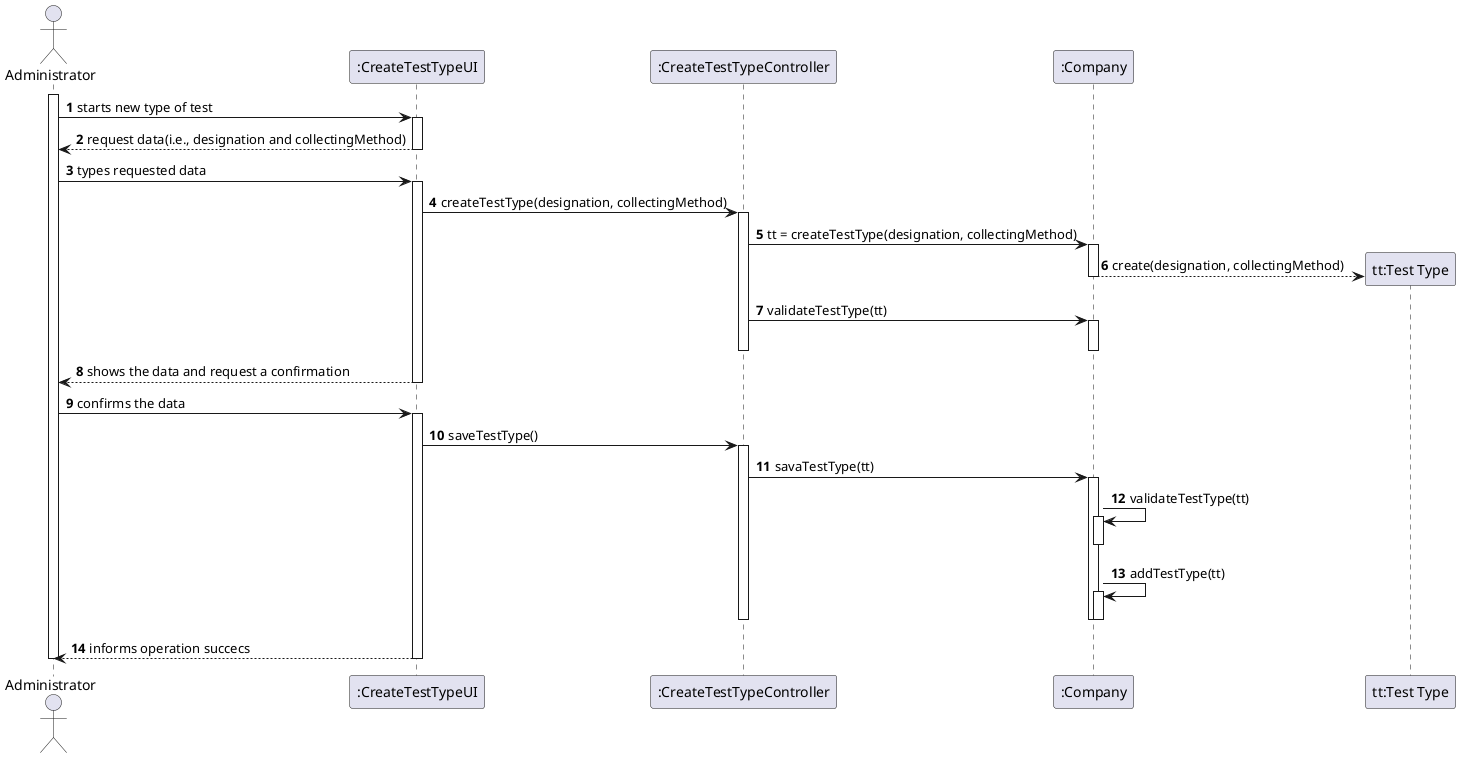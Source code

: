 @startuml
autonumber
actor "Administrator" as ADMIN

participant ":CreateTestTypeUI" as UI
participant ":CreateTestTypeController" as CTRL
participant ":Company" as CMP
participant "tt:Test Type" as TET

activate ADMIN
ADMIN -> UI : starts new type of test
activate UI
UI --> ADMIN : request data(i.e., designation and collectingMethod)
deactivate UI

ADMIN -> UI : types requested data
activate UI
UI -> CTRL: createTestType(designation, collectingMethod)
activate CTRL
CTRL -> CMP : tt = createTestType(designation, collectingMethod)
activate CMP
CMP --> TET** : create(designation, collectingMethod)
deactivate CMP
CTRL -> CMP : validateTestType(tt)
activate CMP
deactivate CMP
deactivate CTRL
UI --> ADMIN : shows the data and request a confirmation
deactivate UI

ADMIN -> UI : confirms the data
activate UI
UI -> CTRL : saveTestType()
activate CTRL
CTRL -> CMP : savaTestType(tt)
activate CMP
CMP -> CMP++ : validateTestType(tt)
CMP--
CMP -> CMP++ : addTestType(tt)
CMP--
deactivate CMP
deactivate CTRL
UI --> ADMIN : informs operation succecs
deactivate UI

deactivate ADMIN
@enduml